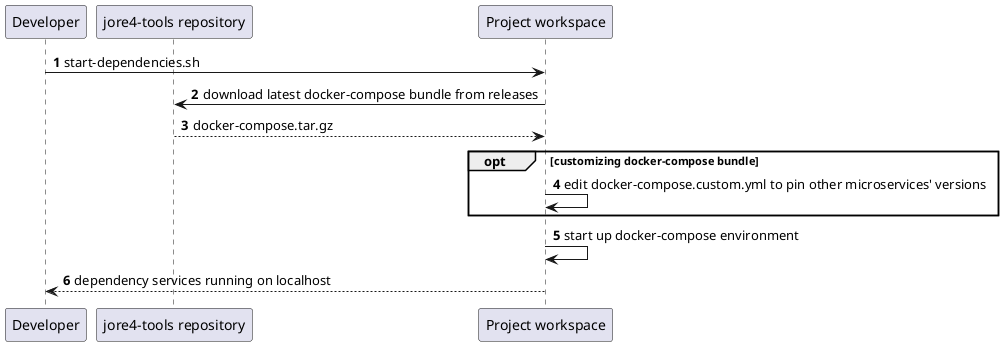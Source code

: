 @startuml Retrieve docker bundle for local development

Participant Developer as dev
Participant "jore4-tools repository" as tools
Participant "Project workspace" as ws

autonumber
dev -> ws : start-dependencies.sh
ws -> tools : download latest docker-compose bundle from releases
tools --> ws : docker-compose.tar.gz

opt customizing docker-compose bundle
  ws -> ws : edit docker-compose.custom.yml to pin other microservices' versions
end

ws -> ws : start up docker-compose environment
ws --> dev : dependency services running on localhost

@enduml

